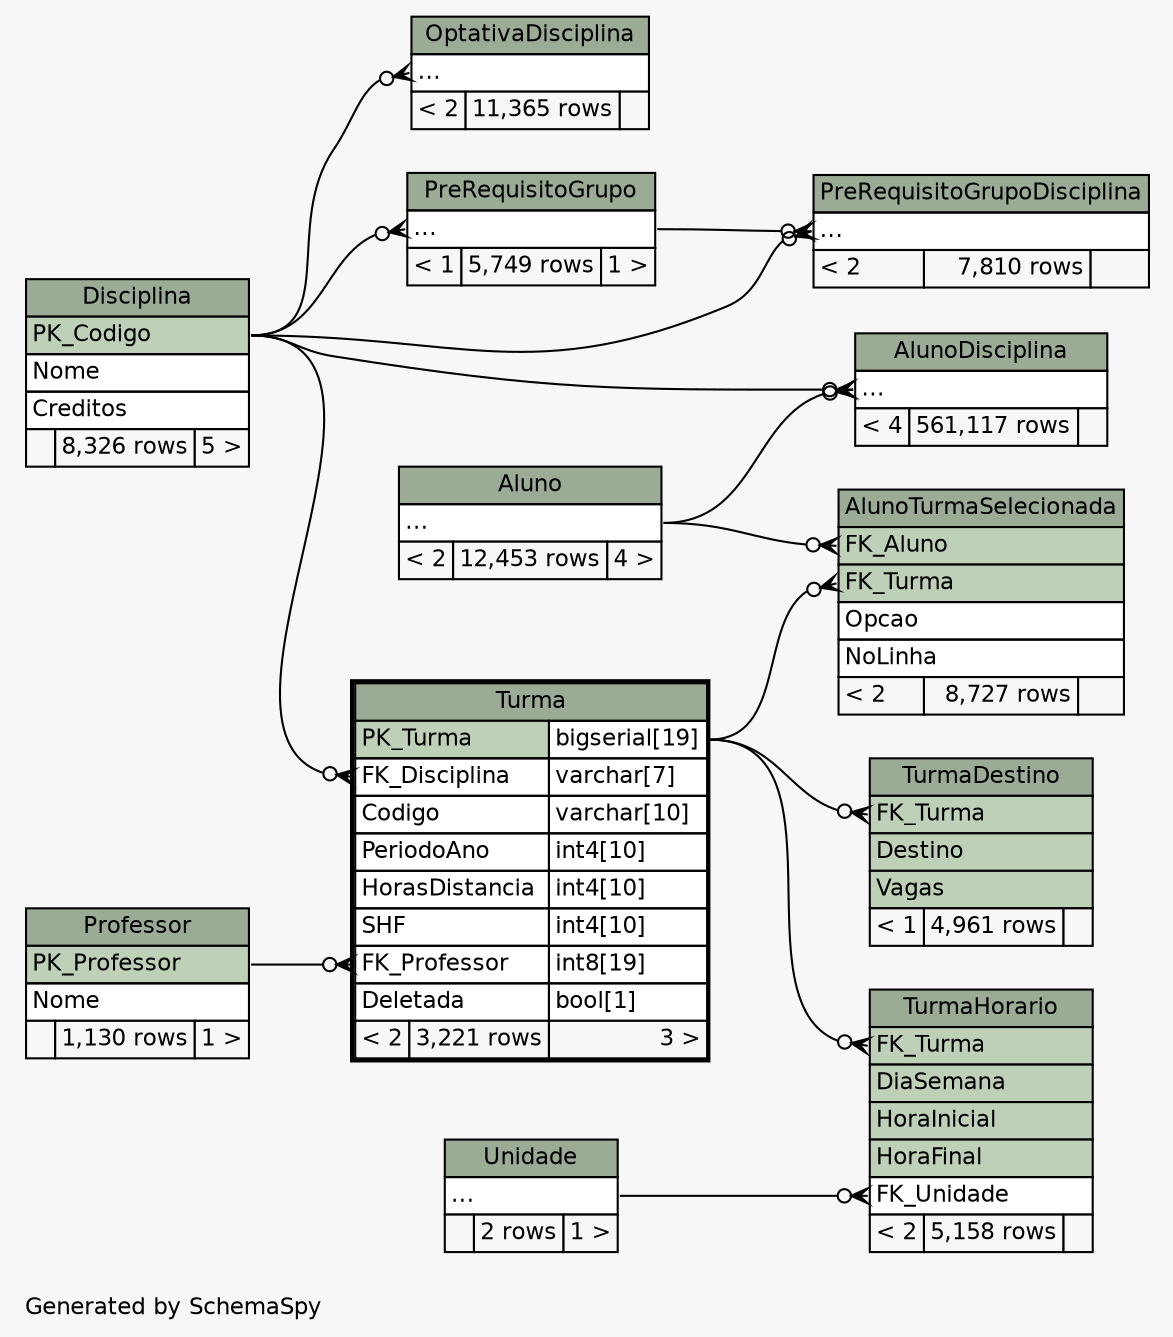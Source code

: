 // dot 2.36.0 on Linux 3.13.0-24-generic
// SchemaSpy rev 590
digraph "twoDegreesRelationshipsDiagram" {
  graph [
    rankdir="RL"
    bgcolor="#f7f7f7"
    label="\nGenerated by SchemaSpy"
    labeljust="l"
    nodesep="0.18"
    ranksep="0.46"
    fontname="Helvetica"
    fontsize="11"
  ];
  node [
    fontname="Helvetica"
    fontsize="11"
    shape="plaintext"
  ];
  edge [
    arrowsize="0.8"
  ];
  "AlunoDisciplina":"elipses":w -> "Aluno":"elipses":e [arrowhead=none dir=back arrowtail=crowodot];
  "AlunoDisciplina":"elipses":w -> "Disciplina":"PK_Codigo":e [arrowhead=none dir=back arrowtail=crowodot];
  "AlunoTurmaSelecionada":"FK_Aluno":w -> "Aluno":"elipses":e [arrowhead=none dir=back arrowtail=crowodot];
  "AlunoTurmaSelecionada":"FK_Turma":w -> "Turma":"PK_Turma.type":e [arrowhead=none dir=back arrowtail=crowodot];
  "OptativaDisciplina":"elipses":w -> "Disciplina":"PK_Codigo":e [arrowhead=none dir=back arrowtail=crowodot];
  "PreRequisitoGrupo":"elipses":w -> "Disciplina":"PK_Codigo":e [arrowhead=none dir=back arrowtail=crowodot];
  "PreRequisitoGrupoDisciplina":"elipses":w -> "Disciplina":"PK_Codigo":e [arrowhead=none dir=back arrowtail=crowodot];
  "PreRequisitoGrupoDisciplina":"elipses":w -> "PreRequisitoGrupo":"elipses":e [arrowhead=none dir=back arrowtail=crowodot];
  "Turma":"FK_Disciplina":w -> "Disciplina":"PK_Codigo":e [arrowhead=none dir=back arrowtail=crowodot];
  "Turma":"FK_Professor":w -> "Professor":"PK_Professor":e [arrowhead=none dir=back arrowtail=crowodot];
  "TurmaDestino":"FK_Turma":w -> "Turma":"PK_Turma.type":e [arrowhead=none dir=back arrowtail=crowodot];
  "TurmaHorario":"FK_Turma":w -> "Turma":"PK_Turma.type":e [arrowhead=none dir=back arrowtail=crowodot];
  "TurmaHorario":"FK_Unidade":w -> "Unidade":"elipses":e [arrowhead=none dir=back arrowtail=crowodot];
  "Aluno" [
    label=<
    <TABLE BORDER="0" CELLBORDER="1" CELLSPACING="0" BGCOLOR="#ffffff">
      <TR><TD COLSPAN="3" BGCOLOR="#9bab96" ALIGN="CENTER">Aluno</TD></TR>
      <TR><TD PORT="elipses" COLSPAN="3" ALIGN="LEFT">...</TD></TR>
      <TR><TD ALIGN="LEFT" BGCOLOR="#f7f7f7">&lt; 2</TD><TD ALIGN="RIGHT" BGCOLOR="#f7f7f7">12,453 rows</TD><TD ALIGN="RIGHT" BGCOLOR="#f7f7f7">4 &gt;</TD></TR>
    </TABLE>>
    URL="Aluno.html"
    tooltip="Aluno"
  ];
  "AlunoDisciplina" [
    label=<
    <TABLE BORDER="0" CELLBORDER="1" CELLSPACING="0" BGCOLOR="#ffffff">
      <TR><TD COLSPAN="3" BGCOLOR="#9bab96" ALIGN="CENTER">AlunoDisciplina</TD></TR>
      <TR><TD PORT="elipses" COLSPAN="3" ALIGN="LEFT">...</TD></TR>
      <TR><TD ALIGN="LEFT" BGCOLOR="#f7f7f7">&lt; 4</TD><TD ALIGN="RIGHT" BGCOLOR="#f7f7f7">561,117 rows</TD><TD ALIGN="RIGHT" BGCOLOR="#f7f7f7">  </TD></TR>
    </TABLE>>
    URL="AlunoDisciplina.html"
    tooltip="AlunoDisciplina"
  ];
  "AlunoTurmaSelecionada" [
    label=<
    <TABLE BORDER="0" CELLBORDER="1" CELLSPACING="0" BGCOLOR="#ffffff">
      <TR><TD COLSPAN="3" BGCOLOR="#9bab96" ALIGN="CENTER">AlunoTurmaSelecionada</TD></TR>
      <TR><TD PORT="FK_Aluno" COLSPAN="3" BGCOLOR="#bed1b8" ALIGN="LEFT">FK_Aluno</TD></TR>
      <TR><TD PORT="FK_Turma" COLSPAN="3" BGCOLOR="#bed1b8" ALIGN="LEFT">FK_Turma</TD></TR>
      <TR><TD PORT="Opcao" COLSPAN="3" ALIGN="LEFT">Opcao</TD></TR>
      <TR><TD PORT="NoLinha" COLSPAN="3" ALIGN="LEFT">NoLinha</TD></TR>
      <TR><TD ALIGN="LEFT" BGCOLOR="#f7f7f7">&lt; 2</TD><TD ALIGN="RIGHT" BGCOLOR="#f7f7f7">8,727 rows</TD><TD ALIGN="RIGHT" BGCOLOR="#f7f7f7">  </TD></TR>
    </TABLE>>
    URL="AlunoTurmaSelecionada.html"
    tooltip="AlunoTurmaSelecionada"
  ];
  "Disciplina" [
    label=<
    <TABLE BORDER="0" CELLBORDER="1" CELLSPACING="0" BGCOLOR="#ffffff">
      <TR><TD COLSPAN="3" BGCOLOR="#9bab96" ALIGN="CENTER">Disciplina</TD></TR>
      <TR><TD PORT="PK_Codigo" COLSPAN="3" BGCOLOR="#bed1b8" ALIGN="LEFT">PK_Codigo</TD></TR>
      <TR><TD PORT="Nome" COLSPAN="3" ALIGN="LEFT">Nome</TD></TR>
      <TR><TD PORT="Creditos" COLSPAN="3" ALIGN="LEFT">Creditos</TD></TR>
      <TR><TD ALIGN="LEFT" BGCOLOR="#f7f7f7">  </TD><TD ALIGN="RIGHT" BGCOLOR="#f7f7f7">8,326 rows</TD><TD ALIGN="RIGHT" BGCOLOR="#f7f7f7">5 &gt;</TD></TR>
    </TABLE>>
    URL="Disciplina.html"
    tooltip="Disciplina"
  ];
  "OptativaDisciplina" [
    label=<
    <TABLE BORDER="0" CELLBORDER="1" CELLSPACING="0" BGCOLOR="#ffffff">
      <TR><TD COLSPAN="3" BGCOLOR="#9bab96" ALIGN="CENTER">OptativaDisciplina</TD></TR>
      <TR><TD PORT="elipses" COLSPAN="3" ALIGN="LEFT">...</TD></TR>
      <TR><TD ALIGN="LEFT" BGCOLOR="#f7f7f7">&lt; 2</TD><TD ALIGN="RIGHT" BGCOLOR="#f7f7f7">11,365 rows</TD><TD ALIGN="RIGHT" BGCOLOR="#f7f7f7">  </TD></TR>
    </TABLE>>
    URL="OptativaDisciplina.html"
    tooltip="OptativaDisciplina"
  ];
  "PreRequisitoGrupo" [
    label=<
    <TABLE BORDER="0" CELLBORDER="1" CELLSPACING="0" BGCOLOR="#ffffff">
      <TR><TD COLSPAN="3" BGCOLOR="#9bab96" ALIGN="CENTER">PreRequisitoGrupo</TD></TR>
      <TR><TD PORT="elipses" COLSPAN="3" ALIGN="LEFT">...</TD></TR>
      <TR><TD ALIGN="LEFT" BGCOLOR="#f7f7f7">&lt; 1</TD><TD ALIGN="RIGHT" BGCOLOR="#f7f7f7">5,749 rows</TD><TD ALIGN="RIGHT" BGCOLOR="#f7f7f7">1 &gt;</TD></TR>
    </TABLE>>
    URL="PreRequisitoGrupo.html"
    tooltip="PreRequisitoGrupo"
  ];
  "PreRequisitoGrupoDisciplina" [
    label=<
    <TABLE BORDER="0" CELLBORDER="1" CELLSPACING="0" BGCOLOR="#ffffff">
      <TR><TD COLSPAN="3" BGCOLOR="#9bab96" ALIGN="CENTER">PreRequisitoGrupoDisciplina</TD></TR>
      <TR><TD PORT="elipses" COLSPAN="3" ALIGN="LEFT">...</TD></TR>
      <TR><TD ALIGN="LEFT" BGCOLOR="#f7f7f7">&lt; 2</TD><TD ALIGN="RIGHT" BGCOLOR="#f7f7f7">7,810 rows</TD><TD ALIGN="RIGHT" BGCOLOR="#f7f7f7">  </TD></TR>
    </TABLE>>
    URL="PreRequisitoGrupoDisciplina.html"
    tooltip="PreRequisitoGrupoDisciplina"
  ];
  "Professor" [
    label=<
    <TABLE BORDER="0" CELLBORDER="1" CELLSPACING="0" BGCOLOR="#ffffff">
      <TR><TD COLSPAN="3" BGCOLOR="#9bab96" ALIGN="CENTER">Professor</TD></TR>
      <TR><TD PORT="PK_Professor" COLSPAN="3" BGCOLOR="#bed1b8" ALIGN="LEFT">PK_Professor</TD></TR>
      <TR><TD PORT="Nome" COLSPAN="3" ALIGN="LEFT">Nome</TD></TR>
      <TR><TD ALIGN="LEFT" BGCOLOR="#f7f7f7">  </TD><TD ALIGN="RIGHT" BGCOLOR="#f7f7f7">1,130 rows</TD><TD ALIGN="RIGHT" BGCOLOR="#f7f7f7">1 &gt;</TD></TR>
    </TABLE>>
    URL="Professor.html"
    tooltip="Professor"
  ];
  "Turma" [
    label=<
    <TABLE BORDER="2" CELLBORDER="1" CELLSPACING="0" BGCOLOR="#ffffff">
      <TR><TD COLSPAN="3" BGCOLOR="#9bab96" ALIGN="CENTER">Turma</TD></TR>
      <TR><TD PORT="PK_Turma" COLSPAN="2" BGCOLOR="#bed1b8" ALIGN="LEFT">PK_Turma</TD><TD PORT="PK_Turma.type" ALIGN="LEFT">bigserial[19]</TD></TR>
      <TR><TD PORT="FK_Disciplina" COLSPAN="2" ALIGN="LEFT">FK_Disciplina</TD><TD PORT="FK_Disciplina.type" ALIGN="LEFT">varchar[7]</TD></TR>
      <TR><TD PORT="Codigo" COLSPAN="2" ALIGN="LEFT">Codigo</TD><TD PORT="Codigo.type" ALIGN="LEFT">varchar[10]</TD></TR>
      <TR><TD PORT="PeriodoAno" COLSPAN="2" ALIGN="LEFT">PeriodoAno</TD><TD PORT="PeriodoAno.type" ALIGN="LEFT">int4[10]</TD></TR>
      <TR><TD PORT="HorasDistancia" COLSPAN="2" ALIGN="LEFT">HorasDistancia</TD><TD PORT="HorasDistancia.type" ALIGN="LEFT">int4[10]</TD></TR>
      <TR><TD PORT="SHF" COLSPAN="2" ALIGN="LEFT">SHF</TD><TD PORT="SHF.type" ALIGN="LEFT">int4[10]</TD></TR>
      <TR><TD PORT="FK_Professor" COLSPAN="2" ALIGN="LEFT">FK_Professor</TD><TD PORT="FK_Professor.type" ALIGN="LEFT">int8[19]</TD></TR>
      <TR><TD PORT="Deletada" COLSPAN="2" ALIGN="LEFT">Deletada</TD><TD PORT="Deletada.type" ALIGN="LEFT">bool[1]</TD></TR>
      <TR><TD ALIGN="LEFT" BGCOLOR="#f7f7f7">&lt; 2</TD><TD ALIGN="RIGHT" BGCOLOR="#f7f7f7">3,221 rows</TD><TD ALIGN="RIGHT" BGCOLOR="#f7f7f7">3 &gt;</TD></TR>
    </TABLE>>
    URL="Turma.html"
    tooltip="Turma"
  ];
  "TurmaDestino" [
    label=<
    <TABLE BORDER="0" CELLBORDER="1" CELLSPACING="0" BGCOLOR="#ffffff">
      <TR><TD COLSPAN="3" BGCOLOR="#9bab96" ALIGN="CENTER">TurmaDestino</TD></TR>
      <TR><TD PORT="FK_Turma" COLSPAN="3" BGCOLOR="#bed1b8" ALIGN="LEFT">FK_Turma</TD></TR>
      <TR><TD PORT="Destino" COLSPAN="3" BGCOLOR="#bed1b8" ALIGN="LEFT">Destino</TD></TR>
      <TR><TD PORT="Vagas" COLSPAN="3" BGCOLOR="#bed1b8" ALIGN="LEFT">Vagas</TD></TR>
      <TR><TD ALIGN="LEFT" BGCOLOR="#f7f7f7">&lt; 1</TD><TD ALIGN="RIGHT" BGCOLOR="#f7f7f7">4,961 rows</TD><TD ALIGN="RIGHT" BGCOLOR="#f7f7f7">  </TD></TR>
    </TABLE>>
    URL="TurmaDestino.html"
    tooltip="TurmaDestino"
  ];
  "TurmaHorario" [
    label=<
    <TABLE BORDER="0" CELLBORDER="1" CELLSPACING="0" BGCOLOR="#ffffff">
      <TR><TD COLSPAN="3" BGCOLOR="#9bab96" ALIGN="CENTER">TurmaHorario</TD></TR>
      <TR><TD PORT="FK_Turma" COLSPAN="3" BGCOLOR="#bed1b8" ALIGN="LEFT">FK_Turma</TD></TR>
      <TR><TD PORT="DiaSemana" COLSPAN="3" BGCOLOR="#bed1b8" ALIGN="LEFT">DiaSemana</TD></TR>
      <TR><TD PORT="HoraInicial" COLSPAN="3" BGCOLOR="#bed1b8" ALIGN="LEFT">HoraInicial</TD></TR>
      <TR><TD PORT="HoraFinal" COLSPAN="3" BGCOLOR="#bed1b8" ALIGN="LEFT">HoraFinal</TD></TR>
      <TR><TD PORT="FK_Unidade" COLSPAN="3" ALIGN="LEFT">FK_Unidade</TD></TR>
      <TR><TD ALIGN="LEFT" BGCOLOR="#f7f7f7">&lt; 2</TD><TD ALIGN="RIGHT" BGCOLOR="#f7f7f7">5,158 rows</TD><TD ALIGN="RIGHT" BGCOLOR="#f7f7f7">  </TD></TR>
    </TABLE>>
    URL="TurmaHorario.html"
    tooltip="TurmaHorario"
  ];
  "Unidade" [
    label=<
    <TABLE BORDER="0" CELLBORDER="1" CELLSPACING="0" BGCOLOR="#ffffff">
      <TR><TD COLSPAN="3" BGCOLOR="#9bab96" ALIGN="CENTER">Unidade</TD></TR>
      <TR><TD PORT="elipses" COLSPAN="3" ALIGN="LEFT">...</TD></TR>
      <TR><TD ALIGN="LEFT" BGCOLOR="#f7f7f7">  </TD><TD ALIGN="RIGHT" BGCOLOR="#f7f7f7">2 rows</TD><TD ALIGN="RIGHT" BGCOLOR="#f7f7f7">1 &gt;</TD></TR>
    </TABLE>>
    URL="Unidade.html"
    tooltip="Unidade"
  ];
}
